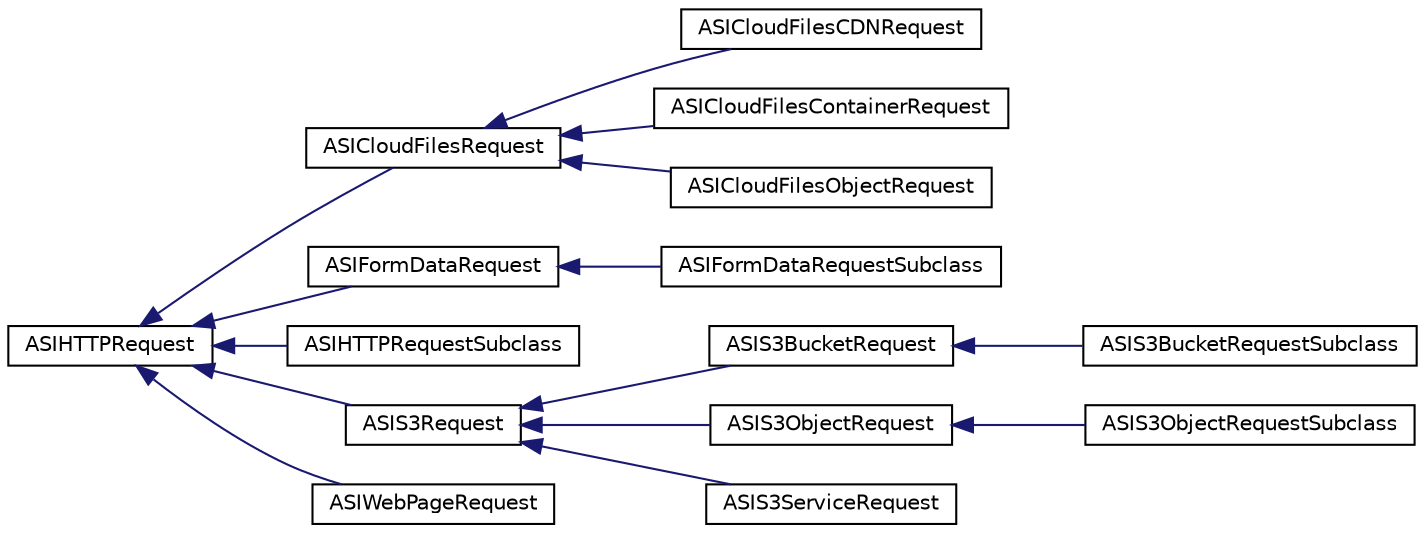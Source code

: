 digraph G
{
  edge [fontname="Helvetica",fontsize="10",labelfontname="Helvetica",labelfontsize="10"];
  node [fontname="Helvetica",fontsize="10",shape=record];
  rankdir="LR";
  Node1 [label="ASIHTTPRequest",height=0.2,width=0.4,color="black", fillcolor="white", style="filled",URL="$interface_a_s_i_h_t_t_p_request.html"];
  Node1 -> Node2 [dir="back",color="midnightblue",fontsize="10",style="solid",fontname="Helvetica"];
  Node2 [label="ASICloudFilesRequest",height=0.2,width=0.4,color="black", fillcolor="white", style="filled",URL="$interface_a_s_i_cloud_files_request.html"];
  Node2 -> Node3 [dir="back",color="midnightblue",fontsize="10",style="solid",fontname="Helvetica"];
  Node3 [label="ASICloudFilesCDNRequest",height=0.2,width=0.4,color="black", fillcolor="white", style="filled",URL="$interface_a_s_i_cloud_files_c_d_n_request.html"];
  Node2 -> Node4 [dir="back",color="midnightblue",fontsize="10",style="solid",fontname="Helvetica"];
  Node4 [label="ASICloudFilesContainerRequest",height=0.2,width=0.4,color="black", fillcolor="white", style="filled",URL="$interface_a_s_i_cloud_files_container_request.html"];
  Node2 -> Node5 [dir="back",color="midnightblue",fontsize="10",style="solid",fontname="Helvetica"];
  Node5 [label="ASICloudFilesObjectRequest",height=0.2,width=0.4,color="black", fillcolor="white", style="filled",URL="$interface_a_s_i_cloud_files_object_request.html"];
  Node1 -> Node6 [dir="back",color="midnightblue",fontsize="10",style="solid",fontname="Helvetica"];
  Node6 [label="ASIFormDataRequest",height=0.2,width=0.4,color="black", fillcolor="white", style="filled",URL="$interface_a_s_i_form_data_request.html"];
  Node6 -> Node7 [dir="back",color="midnightblue",fontsize="10",style="solid",fontname="Helvetica"];
  Node7 [label="ASIFormDataRequestSubclass",height=0.2,width=0.4,color="black", fillcolor="white", style="filled",URL="$interface_a_s_i_form_data_request_subclass.html"];
  Node1 -> Node8 [dir="back",color="midnightblue",fontsize="10",style="solid",fontname="Helvetica"];
  Node8 [label="ASIHTTPRequestSubclass",height=0.2,width=0.4,color="black", fillcolor="white", style="filled",URL="$interface_a_s_i_h_t_t_p_request_subclass.html"];
  Node1 -> Node9 [dir="back",color="midnightblue",fontsize="10",style="solid",fontname="Helvetica"];
  Node9 [label="ASIS3Request",height=0.2,width=0.4,color="black", fillcolor="white", style="filled",URL="$interface_a_s_i_s3_request.html"];
  Node9 -> Node10 [dir="back",color="midnightblue",fontsize="10",style="solid",fontname="Helvetica"];
  Node10 [label="ASIS3BucketRequest",height=0.2,width=0.4,color="black", fillcolor="white", style="filled",URL="$interface_a_s_i_s3_bucket_request.html"];
  Node10 -> Node11 [dir="back",color="midnightblue",fontsize="10",style="solid",fontname="Helvetica"];
  Node11 [label="ASIS3BucketRequestSubclass",height=0.2,width=0.4,color="black", fillcolor="white", style="filled",URL="$interface_a_s_i_s3_bucket_request_subclass.html"];
  Node9 -> Node12 [dir="back",color="midnightblue",fontsize="10",style="solid",fontname="Helvetica"];
  Node12 [label="ASIS3ObjectRequest",height=0.2,width=0.4,color="black", fillcolor="white", style="filled",URL="$interface_a_s_i_s3_object_request.html"];
  Node12 -> Node13 [dir="back",color="midnightblue",fontsize="10",style="solid",fontname="Helvetica"];
  Node13 [label="ASIS3ObjectRequestSubclass",height=0.2,width=0.4,color="black", fillcolor="white", style="filled",URL="$interface_a_s_i_s3_object_request_subclass.html"];
  Node9 -> Node14 [dir="back",color="midnightblue",fontsize="10",style="solid",fontname="Helvetica"];
  Node14 [label="ASIS3ServiceRequest",height=0.2,width=0.4,color="black", fillcolor="white", style="filled",URL="$interface_a_s_i_s3_service_request.html"];
  Node1 -> Node15 [dir="back",color="midnightblue",fontsize="10",style="solid",fontname="Helvetica"];
  Node15 [label="ASIWebPageRequest",height=0.2,width=0.4,color="black", fillcolor="white", style="filled",URL="$interface_a_s_i_web_page_request.html"];
}
